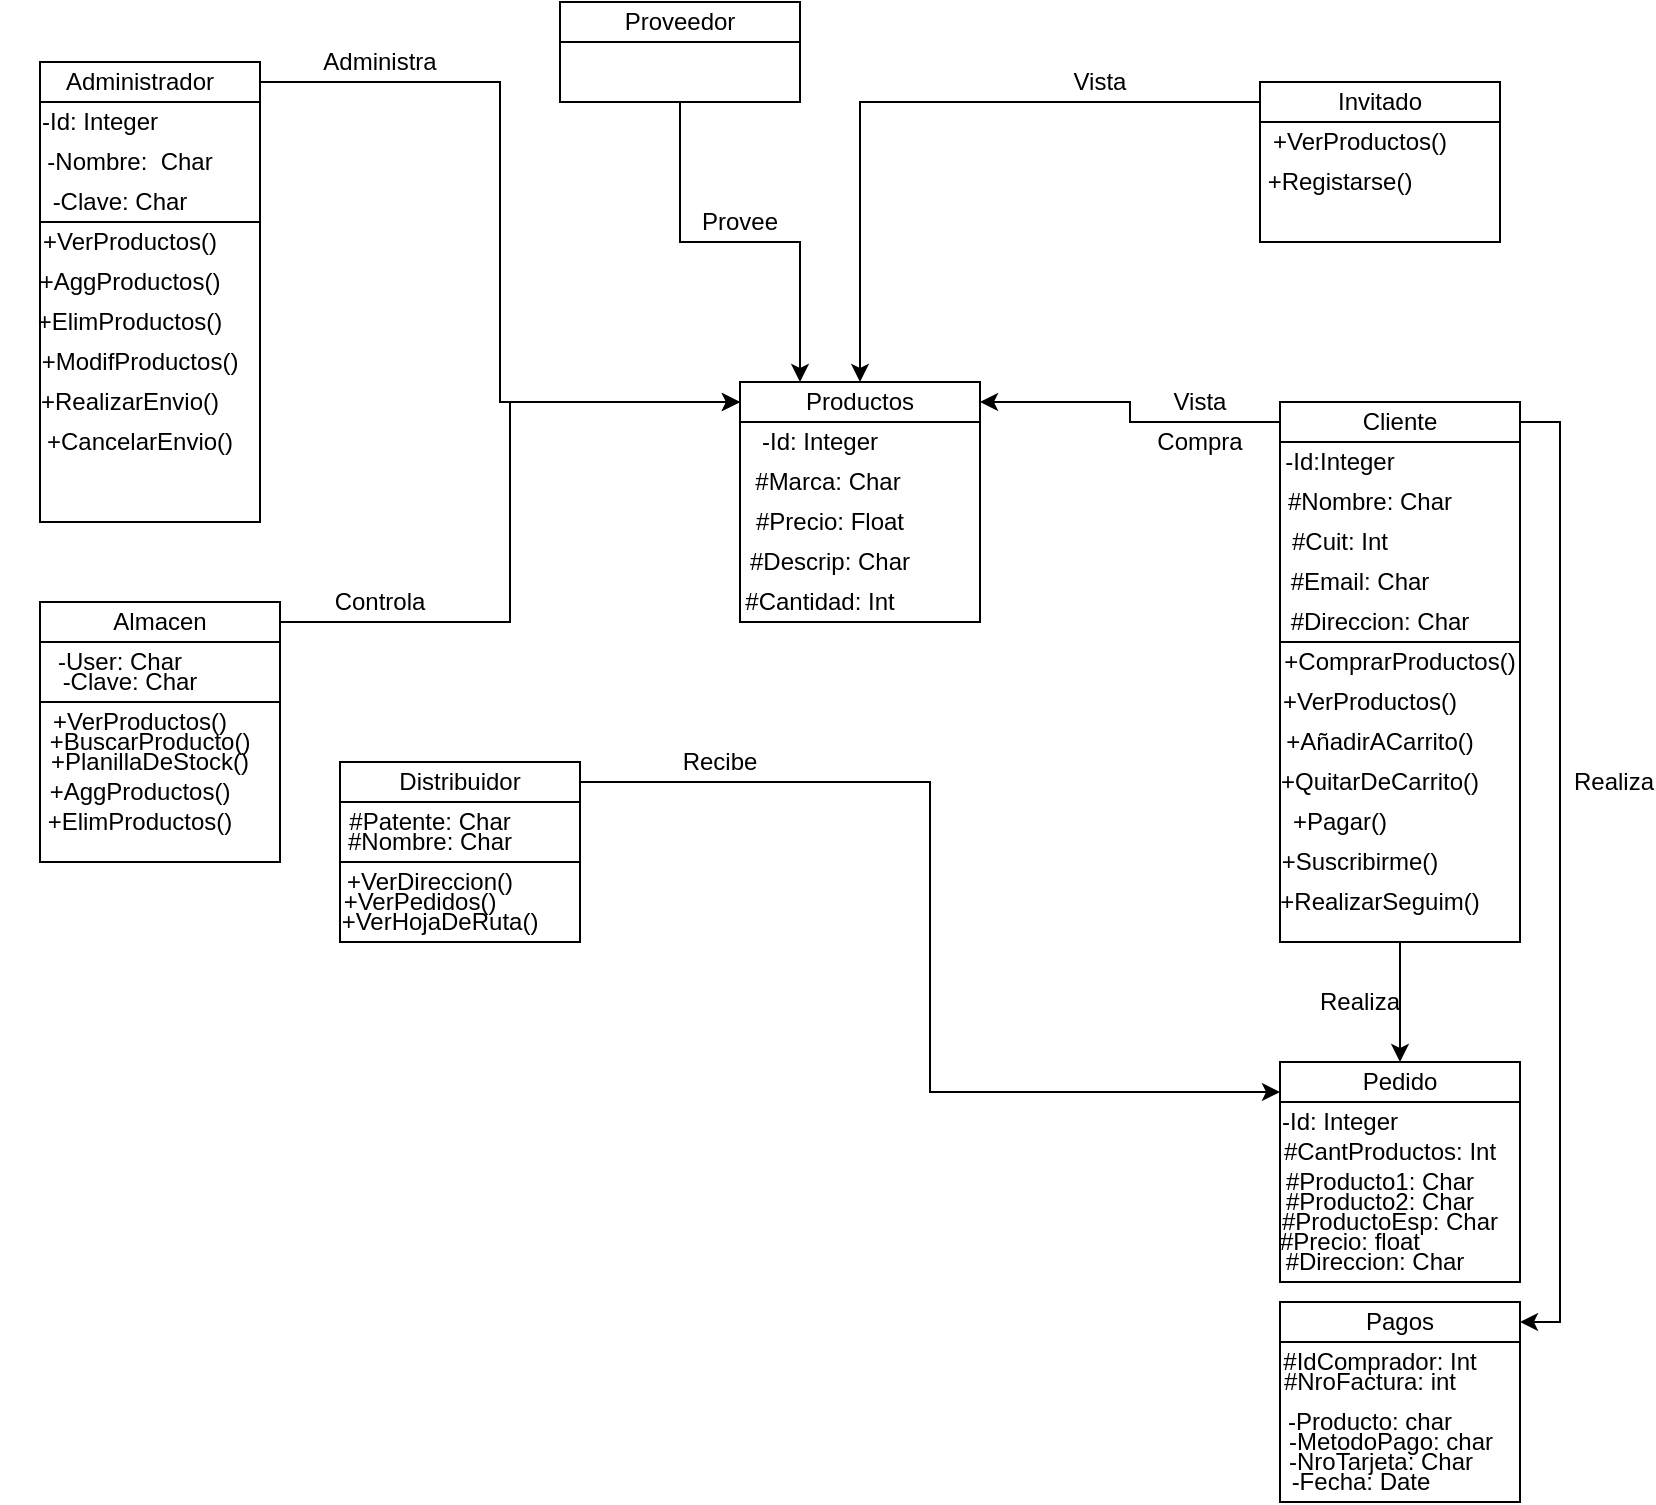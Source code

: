 <mxfile version="13.9.9" type="device"><diagram id="euJ-Cd4pqAoV2E31EJK9" name="Página-1"><mxGraphModel dx="1022" dy="497" grid="1" gridSize="10" guides="1" tooltips="1" connect="1" arrows="1" fold="1" page="1" pageScale="1" pageWidth="827" pageHeight="1169" math="0" shadow="0"><root><mxCell id="0"/><mxCell id="1" parent="0"/><mxCell id="E0B6nO8vo-od4Arflv_i-46" style="edgeStyle=orthogonalEdgeStyle;rounded=0;orthogonalLoop=1;jettySize=auto;html=1;exitX=1;exitY=0.5;exitDx=0;exitDy=0;entryX=0;entryY=0.5;entryDx=0;entryDy=0;" edge="1" parent="1" source="E0B6nO8vo-od4Arflv_i-1" target="E0B6nO8vo-od4Arflv_i-18"><mxGeometry relative="1" as="geometry"/></mxCell><mxCell id="E0B6nO8vo-od4Arflv_i-1" value="" style="rounded=0;whiteSpace=wrap;html=1;" vertex="1" parent="1"><mxGeometry x="20" y="40" width="110" height="20" as="geometry"/></mxCell><mxCell id="E0B6nO8vo-od4Arflv_i-2" value="Administrador" style="text;html=1;strokeColor=none;fillColor=none;align=center;verticalAlign=middle;whiteSpace=wrap;rounded=0;" vertex="1" parent="1"><mxGeometry x="50" y="40" width="40" height="20" as="geometry"/></mxCell><mxCell id="E0B6nO8vo-od4Arflv_i-3" value="" style="whiteSpace=wrap;html=1;aspect=fixed;" vertex="1" parent="1"><mxGeometry x="20" y="60" width="110" height="110" as="geometry"/></mxCell><mxCell id="E0B6nO8vo-od4Arflv_i-4" value="-Id: Integer" style="text;html=1;strokeColor=none;fillColor=none;align=center;verticalAlign=middle;whiteSpace=wrap;rounded=0;" vertex="1" parent="1"><mxGeometry y="60" width="100" height="20" as="geometry"/></mxCell><mxCell id="E0B6nO8vo-od4Arflv_i-5" value="-Nombre:&amp;nbsp; Char" style="text;html=1;strokeColor=none;fillColor=none;align=center;verticalAlign=middle;whiteSpace=wrap;rounded=0;" vertex="1" parent="1"><mxGeometry x="20" y="80" width="90" height="20" as="geometry"/></mxCell><mxCell id="E0B6nO8vo-od4Arflv_i-9" value="-Clave: Char" style="text;html=1;strokeColor=none;fillColor=none;align=center;verticalAlign=middle;whiteSpace=wrap;rounded=0;" vertex="1" parent="1"><mxGeometry x="20" y="100" width="80" height="20" as="geometry"/></mxCell><mxCell id="E0B6nO8vo-od4Arflv_i-10" value="" style="rounded=0;whiteSpace=wrap;html=1;" vertex="1" parent="1"><mxGeometry x="20" y="120" width="110" height="150" as="geometry"/></mxCell><mxCell id="E0B6nO8vo-od4Arflv_i-11" value="+VerProductos()" style="text;html=1;strokeColor=none;fillColor=none;align=center;verticalAlign=middle;whiteSpace=wrap;rounded=0;" vertex="1" parent="1"><mxGeometry x="25" y="120" width="80" height="20" as="geometry"/></mxCell><mxCell id="E0B6nO8vo-od4Arflv_i-12" value="+AggProductos()" style="text;html=1;strokeColor=none;fillColor=none;align=center;verticalAlign=middle;whiteSpace=wrap;rounded=0;" vertex="1" parent="1"><mxGeometry x="45" y="140" width="40" height="20" as="geometry"/></mxCell><mxCell id="E0B6nO8vo-od4Arflv_i-13" value="+ElimProductos()" style="text;html=1;strokeColor=none;fillColor=none;align=center;verticalAlign=middle;whiteSpace=wrap;rounded=0;" vertex="1" parent="1"><mxGeometry x="45" y="160" width="40" height="20" as="geometry"/></mxCell><mxCell id="E0B6nO8vo-od4Arflv_i-14" value="+ModifProductos()" style="text;html=1;strokeColor=none;fillColor=none;align=center;verticalAlign=middle;whiteSpace=wrap;rounded=0;" vertex="1" parent="1"><mxGeometry x="50" y="180" width="40" height="20" as="geometry"/></mxCell><mxCell id="E0B6nO8vo-od4Arflv_i-15" value="+RealizarEnvio()" style="text;html=1;strokeColor=none;fillColor=none;align=center;verticalAlign=middle;whiteSpace=wrap;rounded=0;" vertex="1" parent="1"><mxGeometry x="45" y="200" width="40" height="20" as="geometry"/></mxCell><mxCell id="E0B6nO8vo-od4Arflv_i-16" value="+CancelarEnvio()" style="text;html=1;strokeColor=none;fillColor=none;align=center;verticalAlign=middle;whiteSpace=wrap;rounded=0;" vertex="1" parent="1"><mxGeometry x="50" y="220" width="40" height="20" as="geometry"/></mxCell><mxCell id="E0B6nO8vo-od4Arflv_i-18" value="Productos" style="rounded=0;whiteSpace=wrap;html=1;" vertex="1" parent="1"><mxGeometry x="370" y="200" width="120" height="20" as="geometry"/></mxCell><mxCell id="E0B6nO8vo-od4Arflv_i-19" value="" style="rounded=0;whiteSpace=wrap;html=1;" vertex="1" parent="1"><mxGeometry x="370" y="220" width="120" height="100" as="geometry"/></mxCell><mxCell id="E0B6nO8vo-od4Arflv_i-20" value="-Id: Integer" style="text;html=1;strokeColor=none;fillColor=none;align=center;verticalAlign=middle;whiteSpace=wrap;rounded=0;" vertex="1" parent="1"><mxGeometry x="370" y="220" width="80" height="20" as="geometry"/></mxCell><mxCell id="E0B6nO8vo-od4Arflv_i-21" value="#Marca: Char" style="text;html=1;strokeColor=none;fillColor=none;align=center;verticalAlign=middle;whiteSpace=wrap;rounded=0;" vertex="1" parent="1"><mxGeometry x="369" y="240" width="90" height="20" as="geometry"/></mxCell><mxCell id="E0B6nO8vo-od4Arflv_i-22" value="#Precio: Float" style="text;html=1;strokeColor=none;fillColor=none;align=center;verticalAlign=middle;whiteSpace=wrap;rounded=0;" vertex="1" parent="1"><mxGeometry x="370" y="260" width="90" height="20" as="geometry"/></mxCell><mxCell id="E0B6nO8vo-od4Arflv_i-23" value="#Descrip: Char" style="text;html=1;strokeColor=none;fillColor=none;align=center;verticalAlign=middle;whiteSpace=wrap;rounded=0;" vertex="1" parent="1"><mxGeometry x="370" y="280" width="90" height="20" as="geometry"/></mxCell><mxCell id="E0B6nO8vo-od4Arflv_i-24" value="#Cantidad: Int" style="text;html=1;strokeColor=none;fillColor=none;align=center;verticalAlign=middle;whiteSpace=wrap;rounded=0;" vertex="1" parent="1"><mxGeometry x="365" y="300" width="90" height="20" as="geometry"/></mxCell><mxCell id="E0B6nO8vo-od4Arflv_i-49" style="edgeStyle=orthogonalEdgeStyle;rounded=0;orthogonalLoop=1;jettySize=auto;html=1;entryX=0.5;entryY=0;entryDx=0;entryDy=0;" edge="1" parent="1" source="E0B6nO8vo-od4Arflv_i-25" target="E0B6nO8vo-od4Arflv_i-18"><mxGeometry relative="1" as="geometry"/></mxCell><mxCell id="E0B6nO8vo-od4Arflv_i-25" value="" style="rounded=0;whiteSpace=wrap;html=1;" vertex="1" parent="1"><mxGeometry x="630" y="50" width="120" height="20" as="geometry"/></mxCell><mxCell id="E0B6nO8vo-od4Arflv_i-26" value="Invitado" style="text;html=1;strokeColor=none;fillColor=none;align=center;verticalAlign=middle;whiteSpace=wrap;rounded=0;" vertex="1" parent="1"><mxGeometry x="670" y="50" width="40" height="20" as="geometry"/></mxCell><mxCell id="E0B6nO8vo-od4Arflv_i-27" value="" style="rounded=0;whiteSpace=wrap;html=1;" vertex="1" parent="1"><mxGeometry x="630" y="70" width="120" height="60" as="geometry"/></mxCell><mxCell id="E0B6nO8vo-od4Arflv_i-28" value="+VerProductos()" style="text;html=1;strokeColor=none;fillColor=none;align=center;verticalAlign=middle;whiteSpace=wrap;rounded=0;" vertex="1" parent="1"><mxGeometry x="660" y="70" width="40" height="20" as="geometry"/></mxCell><mxCell id="E0B6nO8vo-od4Arflv_i-29" value="+Registarse()" style="text;html=1;strokeColor=none;fillColor=none;align=center;verticalAlign=middle;whiteSpace=wrap;rounded=0;" vertex="1" parent="1"><mxGeometry x="650" y="90" width="40" height="20" as="geometry"/></mxCell><mxCell id="E0B6nO8vo-od4Arflv_i-48" style="edgeStyle=orthogonalEdgeStyle;rounded=0;orthogonalLoop=1;jettySize=auto;html=1;exitX=0;exitY=0.5;exitDx=0;exitDy=0;entryX=1;entryY=0.5;entryDx=0;entryDy=0;" edge="1" parent="1" source="E0B6nO8vo-od4Arflv_i-30" target="E0B6nO8vo-od4Arflv_i-18"><mxGeometry relative="1" as="geometry"/></mxCell><mxCell id="E0B6nO8vo-od4Arflv_i-76" style="edgeStyle=orthogonalEdgeStyle;rounded=0;orthogonalLoop=1;jettySize=auto;html=1;exitX=1;exitY=0.5;exitDx=0;exitDy=0;entryX=1;entryY=0.5;entryDx=0;entryDy=0;" edge="1" parent="1" source="E0B6nO8vo-od4Arflv_i-30" target="E0B6nO8vo-od4Arflv_i-66"><mxGeometry relative="1" as="geometry"/></mxCell><mxCell id="E0B6nO8vo-od4Arflv_i-30" value="Cliente" style="rounded=0;whiteSpace=wrap;html=1;" vertex="1" parent="1"><mxGeometry x="640" y="210" width="120" height="20" as="geometry"/></mxCell><mxCell id="E0B6nO8vo-od4Arflv_i-31" value="" style="rounded=0;whiteSpace=wrap;html=1;" vertex="1" parent="1"><mxGeometry x="640" y="230" width="120" height="100" as="geometry"/></mxCell><mxCell id="E0B6nO8vo-od4Arflv_i-32" value="-Id:Integer" style="text;html=1;strokeColor=none;fillColor=none;align=center;verticalAlign=middle;whiteSpace=wrap;rounded=0;" vertex="1" parent="1"><mxGeometry x="640" y="230" width="60" height="20" as="geometry"/></mxCell><mxCell id="E0B6nO8vo-od4Arflv_i-33" value="#Nombre: Char" style="text;html=1;strokeColor=none;fillColor=none;align=center;verticalAlign=middle;whiteSpace=wrap;rounded=0;" vertex="1" parent="1"><mxGeometry x="640" y="250" width="90" height="20" as="geometry"/></mxCell><mxCell id="E0B6nO8vo-od4Arflv_i-34" value="#Cuit: Int" style="text;html=1;strokeColor=none;fillColor=none;align=center;verticalAlign=middle;whiteSpace=wrap;rounded=0;" vertex="1" parent="1"><mxGeometry x="630" y="270" width="80" height="20" as="geometry"/></mxCell><mxCell id="E0B6nO8vo-od4Arflv_i-35" value="#Email: Char" style="text;html=1;strokeColor=none;fillColor=none;align=center;verticalAlign=middle;whiteSpace=wrap;rounded=0;" vertex="1" parent="1"><mxGeometry x="640" y="290" width="80" height="20" as="geometry"/></mxCell><mxCell id="E0B6nO8vo-od4Arflv_i-36" value="#Direccion: Char" style="text;html=1;strokeColor=none;fillColor=none;align=center;verticalAlign=middle;whiteSpace=wrap;rounded=0;" vertex="1" parent="1"><mxGeometry x="640" y="310" width="100" height="20" as="geometry"/></mxCell><mxCell id="E0B6nO8vo-od4Arflv_i-62" style="edgeStyle=orthogonalEdgeStyle;rounded=0;orthogonalLoop=1;jettySize=auto;html=1;exitX=0.5;exitY=1;exitDx=0;exitDy=0;entryX=0.5;entryY=0;entryDx=0;entryDy=0;" edge="1" parent="1" source="E0B6nO8vo-od4Arflv_i-38"><mxGeometry relative="1" as="geometry"><mxPoint x="700" y="540" as="targetPoint"/></mxGeometry></mxCell><mxCell id="E0B6nO8vo-od4Arflv_i-38" value="" style="rounded=0;whiteSpace=wrap;html=1;" vertex="1" parent="1"><mxGeometry x="640" y="330" width="120" height="150" as="geometry"/></mxCell><mxCell id="E0B6nO8vo-od4Arflv_i-39" value="+ComprarProductos()" style="text;html=1;strokeColor=none;fillColor=none;align=center;verticalAlign=middle;whiteSpace=wrap;rounded=0;" vertex="1" parent="1"><mxGeometry x="680" y="330" width="40" height="20" as="geometry"/></mxCell><mxCell id="E0B6nO8vo-od4Arflv_i-40" value="+VerProductos()" style="text;html=1;strokeColor=none;fillColor=none;align=center;verticalAlign=middle;whiteSpace=wrap;rounded=0;" vertex="1" parent="1"><mxGeometry x="665" y="350" width="40" height="20" as="geometry"/></mxCell><mxCell id="E0B6nO8vo-od4Arflv_i-41" value="+AñadirACarrito()" style="text;html=1;strokeColor=none;fillColor=none;align=center;verticalAlign=middle;whiteSpace=wrap;rounded=0;" vertex="1" parent="1"><mxGeometry x="670" y="370" width="40" height="20" as="geometry"/></mxCell><mxCell id="E0B6nO8vo-od4Arflv_i-42" value="+QuitarDeCarrito()" style="text;html=1;strokeColor=none;fillColor=none;align=center;verticalAlign=middle;whiteSpace=wrap;rounded=0;" vertex="1" parent="1"><mxGeometry x="670" y="390" width="40" height="20" as="geometry"/></mxCell><mxCell id="E0B6nO8vo-od4Arflv_i-43" value="+Pagar()" style="text;html=1;strokeColor=none;fillColor=none;align=center;verticalAlign=middle;whiteSpace=wrap;rounded=0;" vertex="1" parent="1"><mxGeometry x="640" y="410" width="60" height="20" as="geometry"/></mxCell><mxCell id="E0B6nO8vo-od4Arflv_i-44" value="+Suscribirme()" style="text;html=1;strokeColor=none;fillColor=none;align=center;verticalAlign=middle;whiteSpace=wrap;rounded=0;" vertex="1" parent="1"><mxGeometry x="660" y="430" width="40" height="20" as="geometry"/></mxCell><mxCell id="E0B6nO8vo-od4Arflv_i-45" value="+RealizarSeguim()" style="text;html=1;strokeColor=none;fillColor=none;align=center;verticalAlign=middle;whiteSpace=wrap;rounded=0;" vertex="1" parent="1"><mxGeometry x="670" y="450" width="40" height="20" as="geometry"/></mxCell><mxCell id="E0B6nO8vo-od4Arflv_i-47" value="Administra" style="text;html=1;strokeColor=none;fillColor=none;align=center;verticalAlign=middle;whiteSpace=wrap;rounded=0;" vertex="1" parent="1"><mxGeometry x="170" y="30" width="40" height="20" as="geometry"/></mxCell><mxCell id="E0B6nO8vo-od4Arflv_i-50" value="Vista" style="text;html=1;strokeColor=none;fillColor=none;align=center;verticalAlign=middle;whiteSpace=wrap;rounded=0;" vertex="1" parent="1"><mxGeometry x="530" y="40" width="40" height="20" as="geometry"/></mxCell><mxCell id="E0B6nO8vo-od4Arflv_i-51" value="Vista" style="text;html=1;strokeColor=none;fillColor=none;align=center;verticalAlign=middle;whiteSpace=wrap;rounded=0;" vertex="1" parent="1"><mxGeometry x="580" y="200" width="40" height="20" as="geometry"/></mxCell><mxCell id="E0B6nO8vo-od4Arflv_i-52" value="Compra" style="text;html=1;strokeColor=none;fillColor=none;align=center;verticalAlign=middle;whiteSpace=wrap;rounded=0;" vertex="1" parent="1"><mxGeometry x="580" y="220" width="40" height="20" as="geometry"/></mxCell><mxCell id="E0B6nO8vo-od4Arflv_i-55" value="" style="rounded=0;whiteSpace=wrap;html=1;" vertex="1" parent="1"><mxGeometry x="640" y="560" width="120" height="90" as="geometry"/></mxCell><mxCell id="E0B6nO8vo-od4Arflv_i-56" value="-Id: Integer" style="text;html=1;strokeColor=none;fillColor=none;align=center;verticalAlign=middle;whiteSpace=wrap;rounded=0;" vertex="1" parent="1"><mxGeometry x="635" y="560" width="70" height="20" as="geometry"/></mxCell><mxCell id="E0B6nO8vo-od4Arflv_i-57" value="#CantProductos: Int" style="text;html=1;strokeColor=none;fillColor=none;align=center;verticalAlign=middle;whiteSpace=wrap;rounded=0;" vertex="1" parent="1"><mxGeometry x="635" y="575" width="120" height="20" as="geometry"/></mxCell><mxCell id="E0B6nO8vo-od4Arflv_i-58" value="#Producto1: Char" style="text;html=1;strokeColor=none;fillColor=none;align=center;verticalAlign=middle;whiteSpace=wrap;rounded=0;" vertex="1" parent="1"><mxGeometry x="640" y="590" width="100" height="20" as="geometry"/></mxCell><mxCell id="E0B6nO8vo-od4Arflv_i-59" value="#Producto2: Char" style="text;html=1;strokeColor=none;fillColor=none;align=center;verticalAlign=middle;whiteSpace=wrap;rounded=0;" vertex="1" parent="1"><mxGeometry x="640" y="600" width="100" height="20" as="geometry"/></mxCell><mxCell id="E0B6nO8vo-od4Arflv_i-60" value="#ProductoEsp: Char" style="text;html=1;strokeColor=none;fillColor=none;align=center;verticalAlign=middle;whiteSpace=wrap;rounded=0;" vertex="1" parent="1"><mxGeometry x="635" y="610" width="120" height="20" as="geometry"/></mxCell><mxCell id="E0B6nO8vo-od4Arflv_i-61" value="#Precio: float" style="text;html=1;strokeColor=none;fillColor=none;align=center;verticalAlign=middle;whiteSpace=wrap;rounded=0;" vertex="1" parent="1"><mxGeometry x="635" y="620" width="80" height="20" as="geometry"/></mxCell><mxCell id="E0B6nO8vo-od4Arflv_i-66" value="Pagos" style="rounded=0;whiteSpace=wrap;html=1;" vertex="1" parent="1"><mxGeometry x="640" y="660" width="120" height="20" as="geometry"/></mxCell><mxCell id="E0B6nO8vo-od4Arflv_i-68" value="" style="rounded=0;whiteSpace=wrap;html=1;" vertex="1" parent="1"><mxGeometry x="640" y="680" width="120" height="80" as="geometry"/></mxCell><mxCell id="E0B6nO8vo-od4Arflv_i-70" value="#NroFactura: int" style="text;html=1;strokeColor=none;fillColor=none;align=center;verticalAlign=middle;whiteSpace=wrap;rounded=0;" vertex="1" parent="1"><mxGeometry x="640" y="690" width="90" height="20" as="geometry"/></mxCell><mxCell id="E0B6nO8vo-od4Arflv_i-71" value="-Producto: char" style="text;html=1;strokeColor=none;fillColor=none;align=center;verticalAlign=middle;whiteSpace=wrap;rounded=0;" vertex="1" parent="1"><mxGeometry x="640" y="710" width="90" height="20" as="geometry"/></mxCell><mxCell id="E0B6nO8vo-od4Arflv_i-72" value="-MetodoPago: char" style="text;html=1;strokeColor=none;fillColor=none;align=center;verticalAlign=middle;whiteSpace=wrap;rounded=0;" vertex="1" parent="1"><mxGeometry x="642.5" y="720" width="105" height="20" as="geometry"/></mxCell><mxCell id="E0B6nO8vo-od4Arflv_i-73" value="-NroTarjeta: Char" style="text;html=1;strokeColor=none;fillColor=none;align=center;verticalAlign=middle;whiteSpace=wrap;rounded=0;" vertex="1" parent="1"><mxGeometry x="642.5" y="730" width="95" height="20" as="geometry"/></mxCell><mxCell id="E0B6nO8vo-od4Arflv_i-74" value="-Fecha: Date" style="text;html=1;strokeColor=none;fillColor=none;align=center;verticalAlign=middle;whiteSpace=wrap;rounded=0;" vertex="1" parent="1"><mxGeometry x="637.5" y="740" width="85" height="20" as="geometry"/></mxCell><mxCell id="E0B6nO8vo-od4Arflv_i-77" value="Realiza" style="text;html=1;strokeColor=none;fillColor=none;align=center;verticalAlign=middle;whiteSpace=wrap;rounded=0;" vertex="1" parent="1"><mxGeometry x="787" y="390" width="40" height="20" as="geometry"/></mxCell><mxCell id="E0B6nO8vo-od4Arflv_i-109" style="edgeStyle=orthogonalEdgeStyle;rounded=0;orthogonalLoop=1;jettySize=auto;html=1;exitX=1;exitY=0.5;exitDx=0;exitDy=0;entryX=0;entryY=0.75;entryDx=0;entryDy=0;" edge="1" parent="1" source="E0B6nO8vo-od4Arflv_i-78" target="E0B6nO8vo-od4Arflv_i-102"><mxGeometry relative="1" as="geometry"/></mxCell><mxCell id="E0B6nO8vo-od4Arflv_i-78" value="Distribuidor" style="rounded=0;whiteSpace=wrap;html=1;" vertex="1" parent="1"><mxGeometry x="170" y="390" width="120" height="20" as="geometry"/></mxCell><mxCell id="E0B6nO8vo-od4Arflv_i-79" value="" style="rounded=0;whiteSpace=wrap;html=1;" vertex="1" parent="1"><mxGeometry x="170" y="410" width="120" height="30" as="geometry"/></mxCell><mxCell id="E0B6nO8vo-od4Arflv_i-80" value="#Patente: Char" style="text;html=1;strokeColor=none;fillColor=none;align=center;verticalAlign=middle;whiteSpace=wrap;rounded=0;" vertex="1" parent="1"><mxGeometry x="170" y="410" width="90" height="20" as="geometry"/></mxCell><mxCell id="E0B6nO8vo-od4Arflv_i-81" value="#Nombre: Char" style="text;html=1;strokeColor=none;fillColor=none;align=center;verticalAlign=middle;whiteSpace=wrap;rounded=0;" vertex="1" parent="1"><mxGeometry x="170" y="420" width="90" height="20" as="geometry"/></mxCell><mxCell id="E0B6nO8vo-od4Arflv_i-82" value="" style="rounded=0;whiteSpace=wrap;html=1;" vertex="1" parent="1"><mxGeometry x="170" y="440" width="120" height="40" as="geometry"/></mxCell><mxCell id="E0B6nO8vo-od4Arflv_i-83" value="+VerDireccion()" style="text;html=1;strokeColor=none;fillColor=none;align=center;verticalAlign=middle;whiteSpace=wrap;rounded=0;" vertex="1" parent="1"><mxGeometry x="195" y="440" width="40" height="20" as="geometry"/></mxCell><mxCell id="E0B6nO8vo-od4Arflv_i-84" value="+VerPedidos()" style="text;html=1;strokeColor=none;fillColor=none;align=center;verticalAlign=middle;whiteSpace=wrap;rounded=0;" vertex="1" parent="1"><mxGeometry x="190" y="450" width="40" height="20" as="geometry"/></mxCell><mxCell id="E0B6nO8vo-od4Arflv_i-86" value="Recibe" style="text;html=1;strokeColor=none;fillColor=none;align=center;verticalAlign=middle;whiteSpace=wrap;rounded=0;" vertex="1" parent="1"><mxGeometry x="340" y="380" width="40" height="20" as="geometry"/></mxCell><mxCell id="E0B6nO8vo-od4Arflv_i-88" value="+VerHojaDeRuta()" style="text;html=1;strokeColor=none;fillColor=none;align=center;verticalAlign=middle;whiteSpace=wrap;rounded=0;" vertex="1" parent="1"><mxGeometry x="200" y="460" width="40" height="20" as="geometry"/></mxCell><mxCell id="E0B6nO8vo-od4Arflv_i-89" value="Proveedor" style="rounded=0;whiteSpace=wrap;html=1;" vertex="1" parent="1"><mxGeometry x="280" y="10" width="120" height="20" as="geometry"/></mxCell><mxCell id="E0B6nO8vo-od4Arflv_i-91" style="edgeStyle=orthogonalEdgeStyle;rounded=0;orthogonalLoop=1;jettySize=auto;html=1;entryX=0.25;entryY=0;entryDx=0;entryDy=0;" edge="1" parent="1" source="E0B6nO8vo-od4Arflv_i-90" target="E0B6nO8vo-od4Arflv_i-18"><mxGeometry relative="1" as="geometry"/></mxCell><mxCell id="E0B6nO8vo-od4Arflv_i-90" value="" style="rounded=0;whiteSpace=wrap;html=1;" vertex="1" parent="1"><mxGeometry x="280" y="30" width="120" height="30" as="geometry"/></mxCell><mxCell id="E0B6nO8vo-od4Arflv_i-92" value="Provee" style="text;html=1;strokeColor=none;fillColor=none;align=center;verticalAlign=middle;whiteSpace=wrap;rounded=0;" vertex="1" parent="1"><mxGeometry x="350" y="110" width="40" height="20" as="geometry"/></mxCell><mxCell id="E0B6nO8vo-od4Arflv_i-111" style="edgeStyle=orthogonalEdgeStyle;rounded=0;orthogonalLoop=1;jettySize=auto;html=1;exitX=1;exitY=0.5;exitDx=0;exitDy=0;entryX=0;entryY=0.5;entryDx=0;entryDy=0;" edge="1" parent="1" source="E0B6nO8vo-od4Arflv_i-93" target="E0B6nO8vo-od4Arflv_i-18"><mxGeometry relative="1" as="geometry"/></mxCell><mxCell id="E0B6nO8vo-od4Arflv_i-93" value="Almacen" style="rounded=0;whiteSpace=wrap;html=1;" vertex="1" parent="1"><mxGeometry x="20" y="310" width="120" height="20" as="geometry"/></mxCell><mxCell id="E0B6nO8vo-od4Arflv_i-94" value="" style="rounded=0;whiteSpace=wrap;html=1;" vertex="1" parent="1"><mxGeometry x="20" y="330" width="120" height="30" as="geometry"/></mxCell><mxCell id="E0B6nO8vo-od4Arflv_i-95" value="-User: Char" style="text;html=1;strokeColor=none;fillColor=none;align=center;verticalAlign=middle;whiteSpace=wrap;rounded=0;" vertex="1" parent="1"><mxGeometry x="20" y="330" width="80" height="20" as="geometry"/></mxCell><mxCell id="E0B6nO8vo-od4Arflv_i-96" value="-Clave: Char" style="text;html=1;strokeColor=none;fillColor=none;align=center;verticalAlign=middle;whiteSpace=wrap;rounded=0;" vertex="1" parent="1"><mxGeometry x="25" y="340" width="80" height="20" as="geometry"/></mxCell><mxCell id="E0B6nO8vo-od4Arflv_i-97" value="" style="rounded=0;whiteSpace=wrap;html=1;" vertex="1" parent="1"><mxGeometry x="20" y="360" width="120" height="80" as="geometry"/></mxCell><mxCell id="E0B6nO8vo-od4Arflv_i-98" value="+VerProductos()" style="text;html=1;strokeColor=none;fillColor=none;align=center;verticalAlign=middle;whiteSpace=wrap;rounded=0;" vertex="1" parent="1"><mxGeometry x="50" y="360" width="40" height="20" as="geometry"/></mxCell><mxCell id="E0B6nO8vo-od4Arflv_i-99" value="+BuscarProducto()" style="text;html=1;strokeColor=none;fillColor=none;align=center;verticalAlign=middle;whiteSpace=wrap;rounded=0;" vertex="1" parent="1"><mxGeometry x="55" y="370" width="40" height="20" as="geometry"/></mxCell><mxCell id="E0B6nO8vo-od4Arflv_i-100" value="+PlanillaDeStock()" style="text;html=1;strokeColor=none;fillColor=none;align=center;verticalAlign=middle;whiteSpace=wrap;rounded=0;" vertex="1" parent="1"><mxGeometry x="55" y="380" width="40" height="20" as="geometry"/></mxCell><mxCell id="E0B6nO8vo-od4Arflv_i-101" value="+AggProductos()" style="text;html=1;strokeColor=none;fillColor=none;align=center;verticalAlign=middle;whiteSpace=wrap;rounded=0;" vertex="1" parent="1"><mxGeometry x="50" y="395" width="40" height="20" as="geometry"/></mxCell><mxCell id="E0B6nO8vo-od4Arflv_i-102" value="Pedido" style="rounded=0;whiteSpace=wrap;html=1;" vertex="1" parent="1"><mxGeometry x="640" y="540" width="120" height="20" as="geometry"/></mxCell><mxCell id="E0B6nO8vo-od4Arflv_i-103" value="Realiza" style="text;html=1;strokeColor=none;fillColor=none;align=center;verticalAlign=middle;whiteSpace=wrap;rounded=0;" vertex="1" parent="1"><mxGeometry x="660" y="500" width="40" height="20" as="geometry"/></mxCell><mxCell id="E0B6nO8vo-od4Arflv_i-106" value="#IdComprador: Int" style="text;html=1;strokeColor=none;fillColor=none;align=center;verticalAlign=middle;whiteSpace=wrap;rounded=0;" vertex="1" parent="1"><mxGeometry x="640" y="680" width="100" height="20" as="geometry"/></mxCell><mxCell id="E0B6nO8vo-od4Arflv_i-107" value="#Direccion: Char" style="text;html=1;strokeColor=none;fillColor=none;align=center;verticalAlign=middle;whiteSpace=wrap;rounded=0;" vertex="1" parent="1"><mxGeometry x="640" y="630" width="95" height="20" as="geometry"/></mxCell><mxCell id="E0B6nO8vo-od4Arflv_i-110" value="+ElimProductos()" style="text;html=1;strokeColor=none;fillColor=none;align=center;verticalAlign=middle;whiteSpace=wrap;rounded=0;" vertex="1" parent="1"><mxGeometry x="50" y="410" width="40" height="20" as="geometry"/></mxCell><mxCell id="E0B6nO8vo-od4Arflv_i-114" value="Controla" style="text;html=1;strokeColor=none;fillColor=none;align=center;verticalAlign=middle;whiteSpace=wrap;rounded=0;" vertex="1" parent="1"><mxGeometry x="170" y="300" width="40" height="20" as="geometry"/></mxCell></root></mxGraphModel></diagram></mxfile>